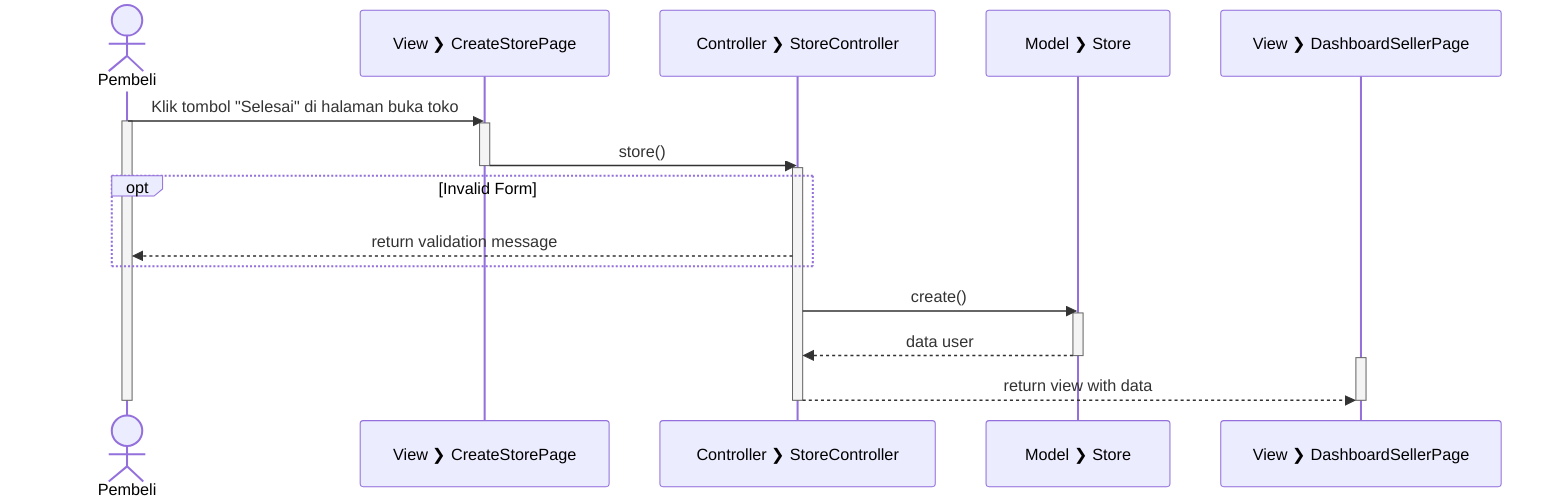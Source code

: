 sequenceDiagram
  actor Pembeli
  participant V_L as View #10095; CreateStorePage
  participant C_S as Controller #10095; StoreController
  participant M_S as Model #10095; Store
  participant V_DS as View #10095; DashboardSellerPage


  Pembeli->>V_L: Klik tombol "Selesai" di halaman buka toko
  activate Pembeli

  activate V_L

  V_L->>C_S: store()

  deactivate V_L

  activate C_S

  opt Invalid Form
    C_S-->>Pembeli: return validation message
  end

  C_S->>M_S: create()

  activate M_S

  M_S-->>C_S: data user

  deactivate M_S

  activate V_DS
  C_S-->>V_DS: return view with data
  deactivate V_DS

  deactivate C_S
  deactivate Pembeli